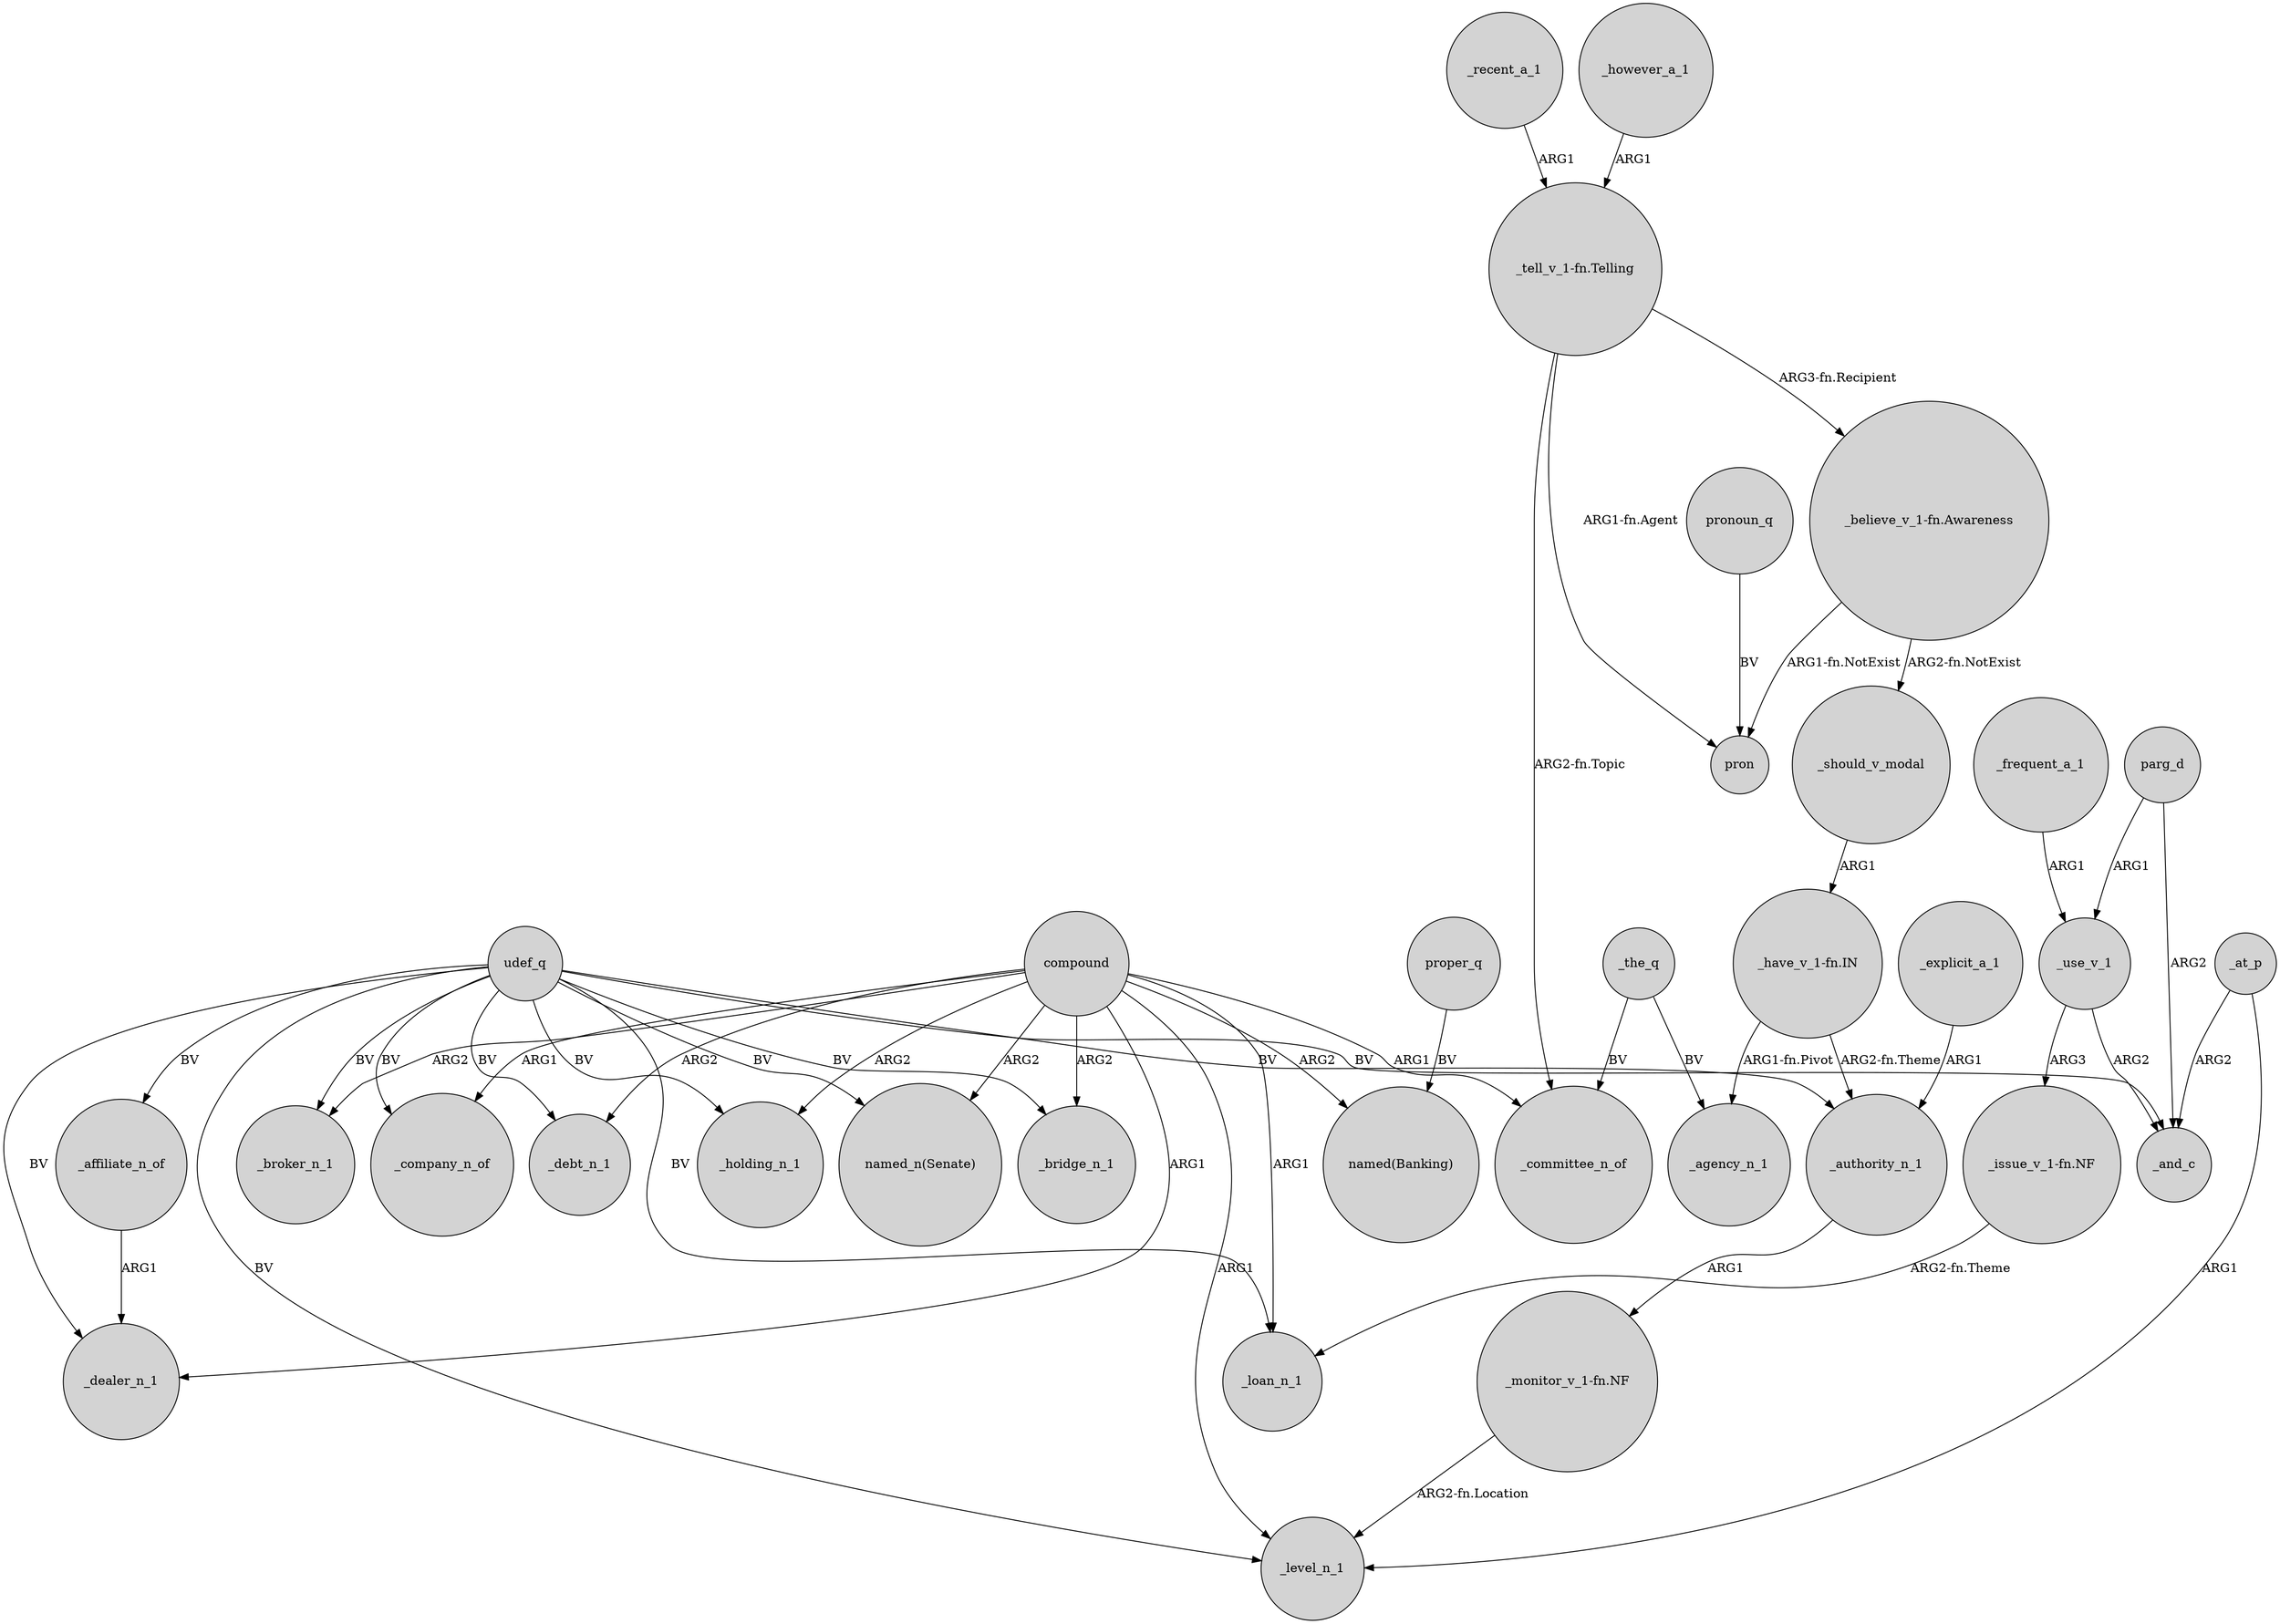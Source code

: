 digraph {
	node [shape=circle style=filled]
	_the_q -> _agency_n_1 [label=BV]
	parg_d -> _use_v_1 [label=ARG1]
	"_tell_v_1-fn.Telling" -> pron [label="ARG1-fn.Agent"]
	proper_q -> "named(Banking)" [label=BV]
	udef_q -> _debt_n_1 [label=BV]
	_recent_a_1 -> "_tell_v_1-fn.Telling" [label=ARG1]
	_authority_n_1 -> "_monitor_v_1-fn.NF" [label=ARG1]
	compound -> _debt_n_1 [label=ARG2]
	_the_q -> _committee_n_of [label=BV]
	compound -> _holding_n_1 [label=ARG2]
	compound -> _dealer_n_1 [label=ARG1]
	"_have_v_1-fn.IN" -> _agency_n_1 [label="ARG1-fn.Pivot"]
	"_tell_v_1-fn.Telling" -> _committee_n_of [label="ARG2-fn.Topic"]
	compound -> _bridge_n_1 [label=ARG2]
	_should_v_modal -> "_have_v_1-fn.IN" [label=ARG1]
	"_have_v_1-fn.IN" -> _authority_n_1 [label="ARG2-fn.Theme"]
	parg_d -> _and_c [label=ARG2]
	_use_v_1 -> "_issue_v_1-fn.NF" [label=ARG3]
	udef_q -> _affiliate_n_of [label=BV]
	udef_q -> _level_n_1 [label=BV]
	pronoun_q -> pron [label=BV]
	compound -> _company_n_of [label=ARG1]
	"_tell_v_1-fn.Telling" -> "_believe_v_1-fn.Awareness" [label="ARG3-fn.Recipient"]
	_explicit_a_1 -> _authority_n_1 [label=ARG1]
	udef_q -> _authority_n_1 [label=BV]
	compound -> "named_n(Senate)" [label=ARG2]
	_at_p -> _level_n_1 [label=ARG1]
	_however_a_1 -> "_tell_v_1-fn.Telling" [label=ARG1]
	"_monitor_v_1-fn.NF" -> _level_n_1 [label="ARG2-fn.Location"]
	compound -> _loan_n_1 [label=ARG1]
	udef_q -> "named_n(Senate)" [label=BV]
	_frequent_a_1 -> _use_v_1 [label=ARG1]
	compound -> _broker_n_1 [label=ARG2]
	compound -> "named(Banking)" [label=ARG2]
	"_issue_v_1-fn.NF" -> _loan_n_1 [label="ARG2-fn.Theme"]
	udef_q -> _dealer_n_1 [label=BV]
	compound -> _committee_n_of [label=ARG1]
	"_believe_v_1-fn.Awareness" -> _should_v_modal [label="ARG2-fn.NotExist"]
	udef_q -> _holding_n_1 [label=BV]
	udef_q -> _company_n_of [label=BV]
	"_believe_v_1-fn.Awareness" -> pron [label="ARG1-fn.NotExist"]
	compound -> _level_n_1 [label=ARG1]
	udef_q -> _and_c [label=BV]
	udef_q -> _broker_n_1 [label=BV]
	_at_p -> _and_c [label=ARG2]
	_use_v_1 -> _and_c [label=ARG2]
	_affiliate_n_of -> _dealer_n_1 [label=ARG1]
	udef_q -> _loan_n_1 [label=BV]
	udef_q -> _bridge_n_1 [label=BV]
}
